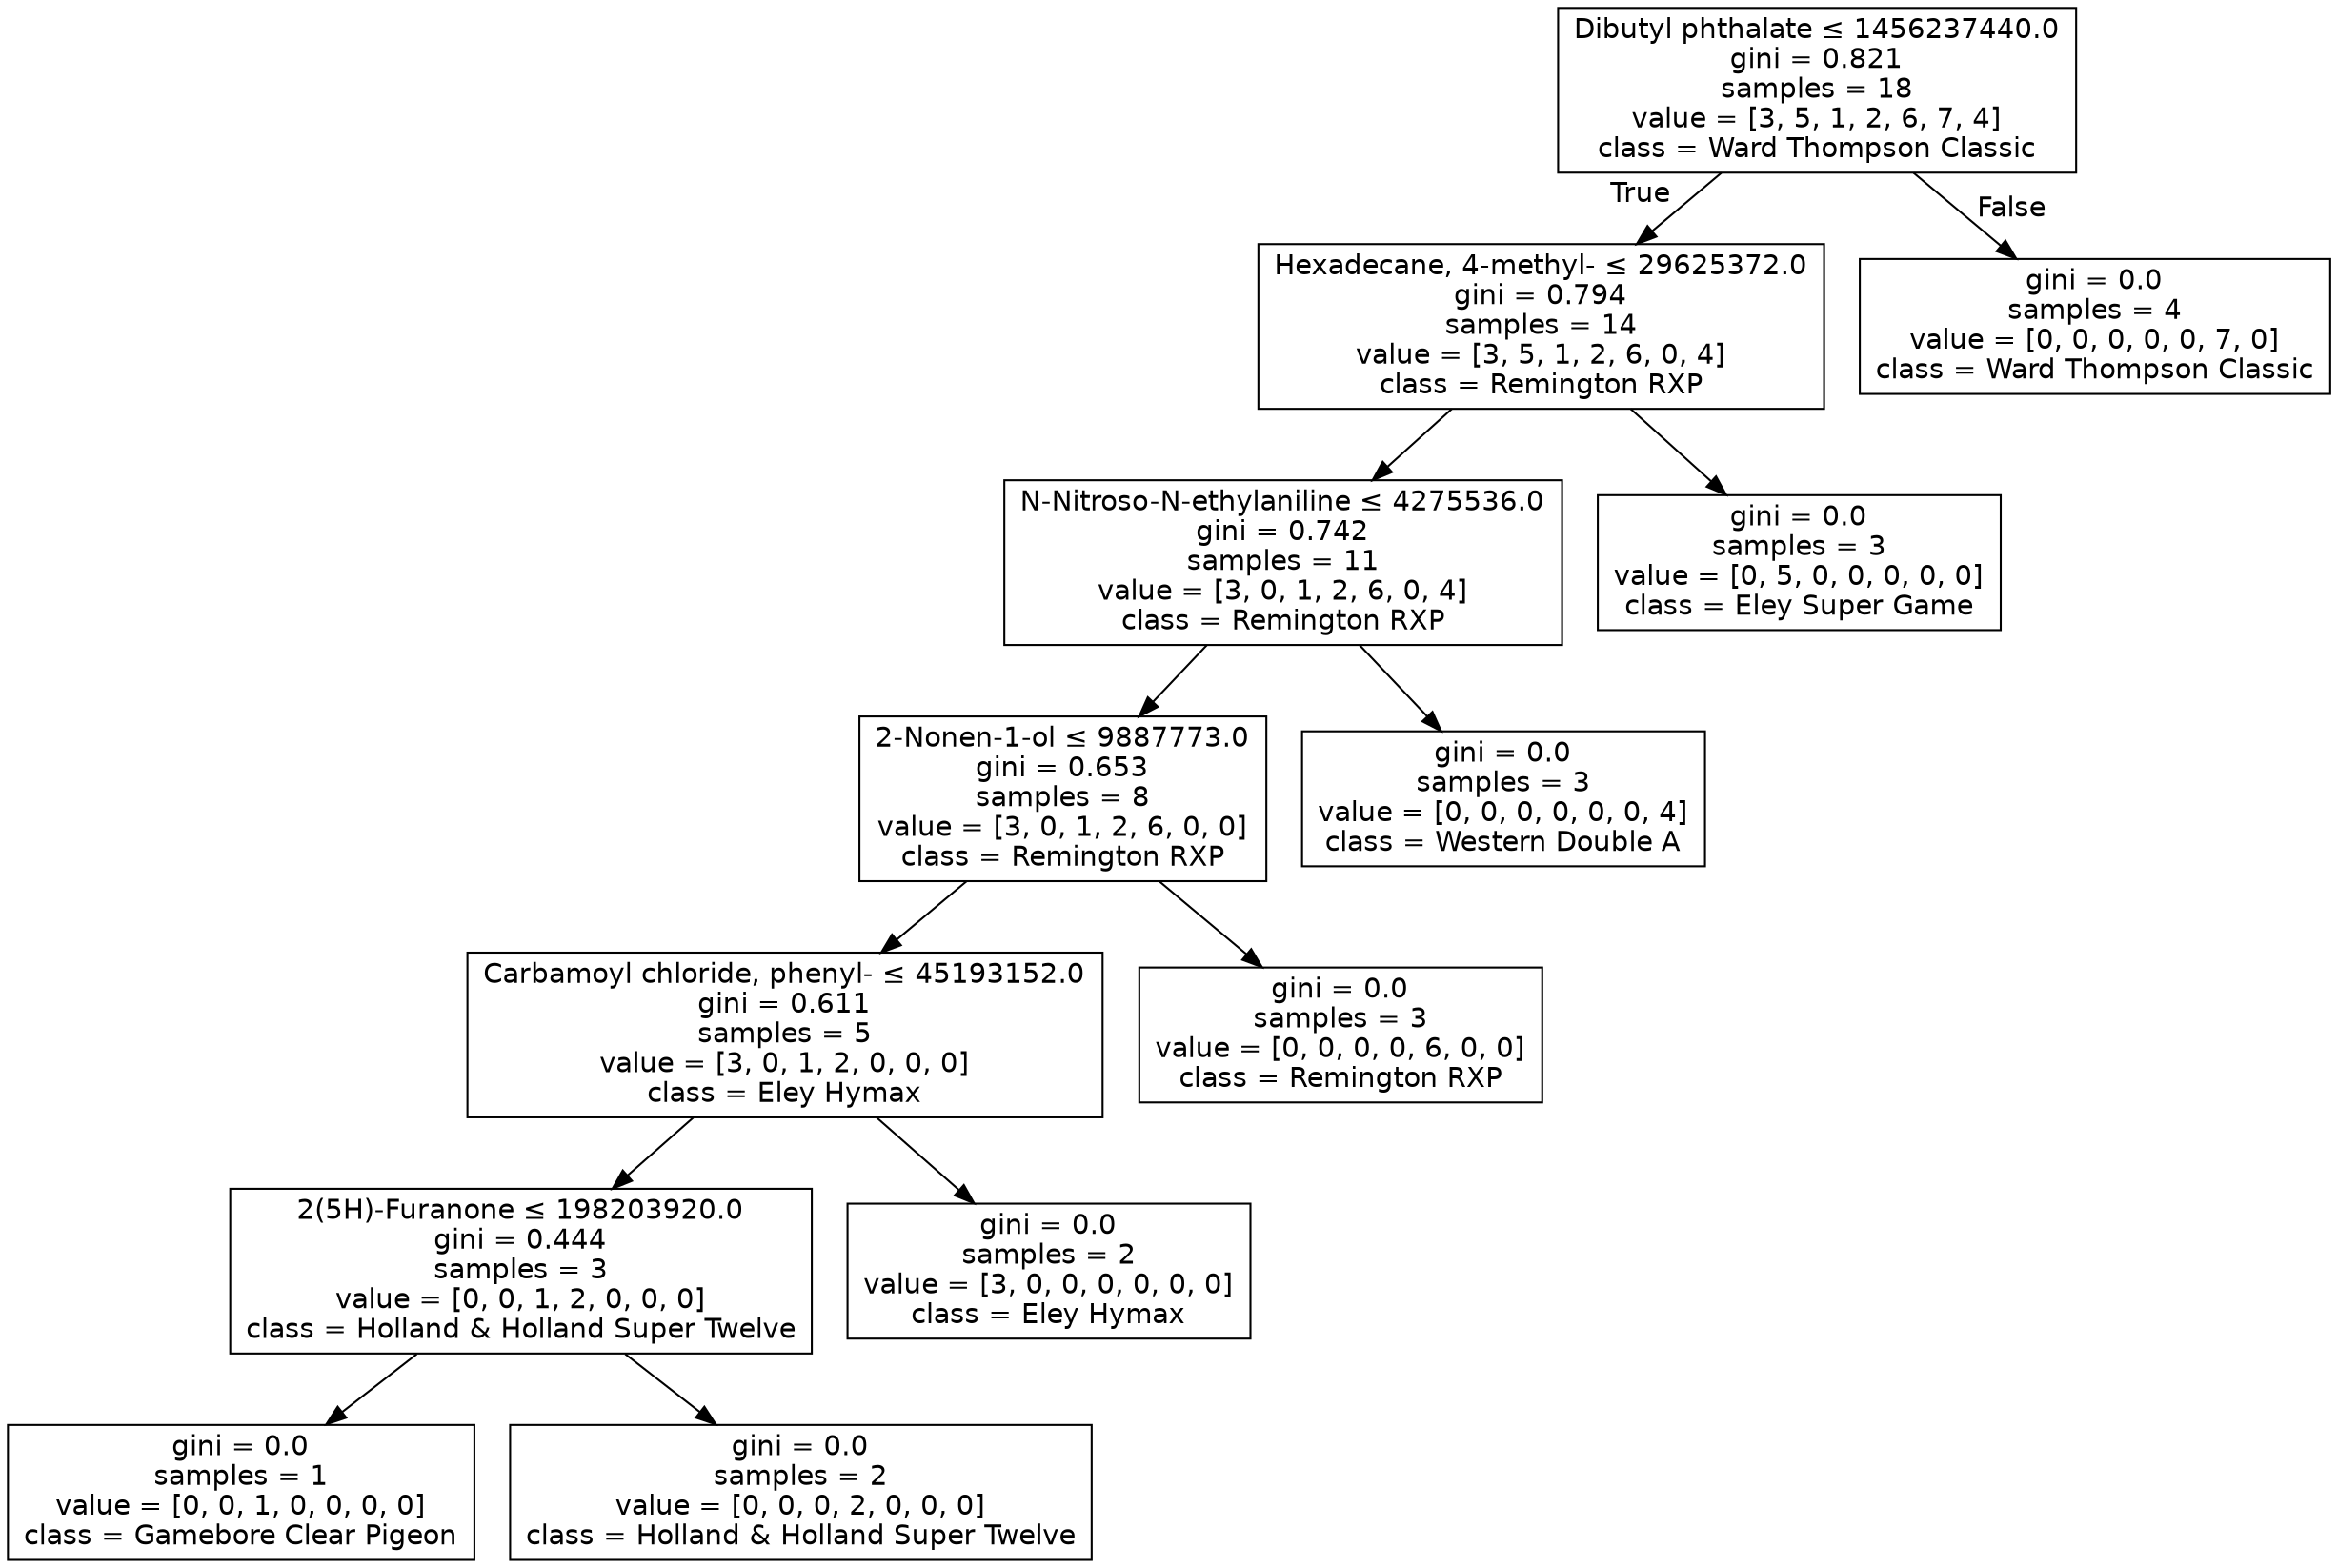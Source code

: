 digraph Tree {
node [shape=box, fontname="helvetica"] ;
edge [fontname="helvetica"] ;
0 [label=<Dibutyl phthalate &le; 1456237440.0<br/>gini = 0.821<br/>samples = 18<br/>value = [3, 5, 1, 2, 6, 7, 4]<br/>class = Ward Thompson Classic>] ;
1 [label=<Hexadecane, 4-methyl- &le; 29625372.0<br/>gini = 0.794<br/>samples = 14<br/>value = [3, 5, 1, 2, 6, 0, 4]<br/>class = Remington RXP>] ;
0 -> 1 [labeldistance=2.5, labelangle=45, headlabel="True"] ;
2 [label=<N-Nitroso-N-ethylaniline &le; 4275536.0<br/>gini = 0.742<br/>samples = 11<br/>value = [3, 0, 1, 2, 6, 0, 4]<br/>class = Remington RXP>] ;
1 -> 2 ;
3 [label=<2-Nonen-1-ol &le; 9887773.0<br/>gini = 0.653<br/>samples = 8<br/>value = [3, 0, 1, 2, 6, 0, 0]<br/>class = Remington RXP>] ;
2 -> 3 ;
4 [label=<Carbamoyl chloride, phenyl- &le; 45193152.0<br/>gini = 0.611<br/>samples = 5<br/>value = [3, 0, 1, 2, 0, 0, 0]<br/>class = Eley Hymax>] ;
3 -> 4 ;
5 [label=<2(5H)-Furanone &le; 198203920.0<br/>gini = 0.444<br/>samples = 3<br/>value = [0, 0, 1, 2, 0, 0, 0]<br/>class = Holland &amp; Holland Super Twelve>] ;
4 -> 5 ;
6 [label=<gini = 0.0<br/>samples = 1<br/>value = [0, 0, 1, 0, 0, 0, 0]<br/>class = Gamebore Clear Pigeon>] ;
5 -> 6 ;
7 [label=<gini = 0.0<br/>samples = 2<br/>value = [0, 0, 0, 2, 0, 0, 0]<br/>class = Holland &amp; Holland Super Twelve>] ;
5 -> 7 ;
8 [label=<gini = 0.0<br/>samples = 2<br/>value = [3, 0, 0, 0, 0, 0, 0]<br/>class = Eley Hymax>] ;
4 -> 8 ;
9 [label=<gini = 0.0<br/>samples = 3<br/>value = [0, 0, 0, 0, 6, 0, 0]<br/>class = Remington RXP>] ;
3 -> 9 ;
10 [label=<gini = 0.0<br/>samples = 3<br/>value = [0, 0, 0, 0, 0, 0, 4]<br/>class = Western Double A>] ;
2 -> 10 ;
11 [label=<gini = 0.0<br/>samples = 3<br/>value = [0, 5, 0, 0, 0, 0, 0]<br/>class = Eley Super Game>] ;
1 -> 11 ;
12 [label=<gini = 0.0<br/>samples = 4<br/>value = [0, 0, 0, 0, 0, 7, 0]<br/>class = Ward Thompson Classic>] ;
0 -> 12 [labeldistance=2.5, labelangle=-45, headlabel="False"] ;
}
